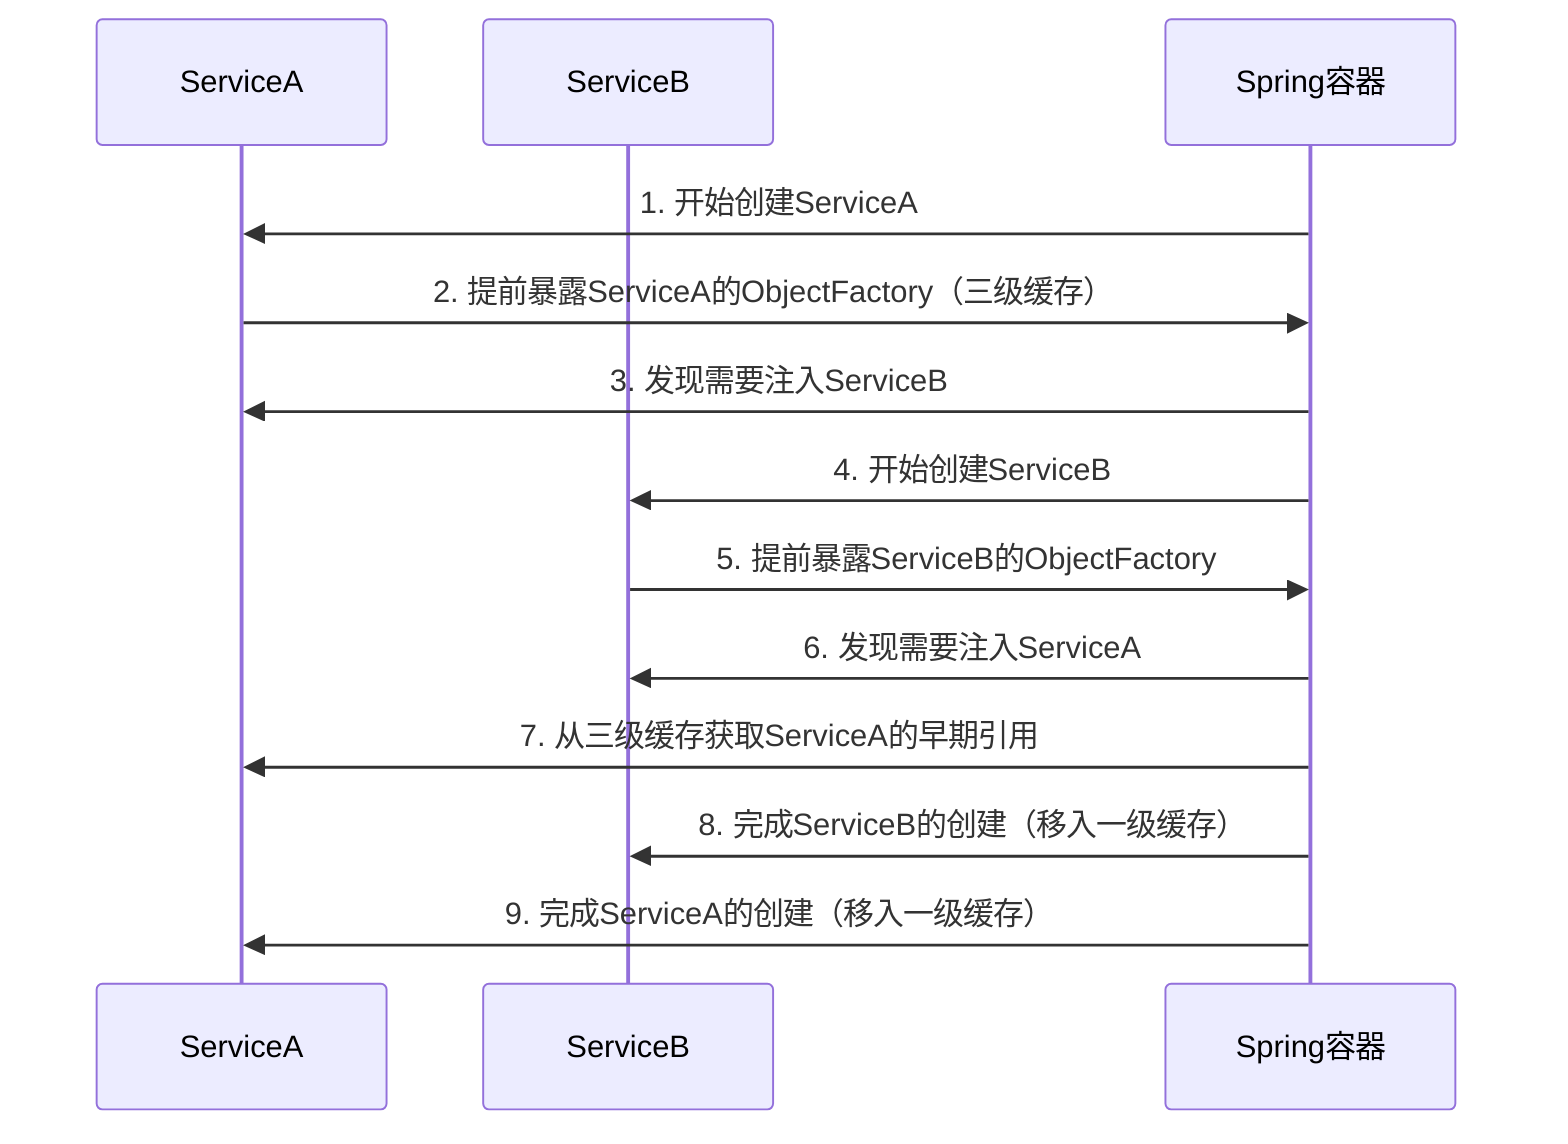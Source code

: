 sequenceDiagram
    participant A as ServiceA
    participant B as ServiceB
    participant IOC as Spring容器
    
    IOC->>A: 1. 开始创建ServiceA
    A->>IOC: 2. 提前暴露ServiceA的ObjectFactory（三级缓存）
    IOC->>A: 3. 发现需要注入ServiceB
    IOC->>B: 4. 开始创建ServiceB
    B->>IOC: 5. 提前暴露ServiceB的ObjectFactory
    IOC->>B: 6. 发现需要注入ServiceA
    IOC->>A: 7. 从三级缓存获取ServiceA的早期引用
    IOC->>B: 8. 完成ServiceB的创建（移入一级缓存）
    IOC->>A: 9. 完成ServiceA的创建（移入一级缓存）